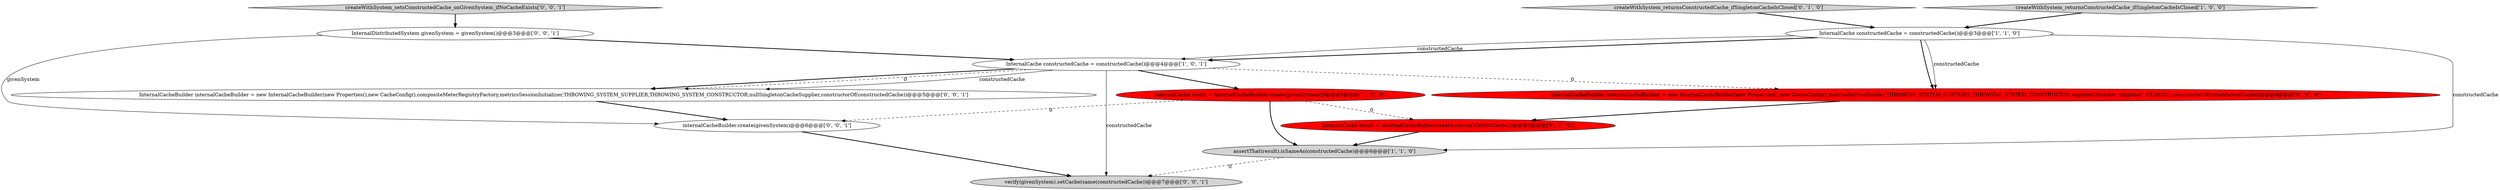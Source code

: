 digraph {
5 [style = filled, label = "createWithSystem_returnsConstructedCache_ifSingletonCacheIsClosed['0', '1', '0']", fillcolor = lightgray, shape = diamond image = "AAA0AAABBB2BBB"];
8 [style = filled, label = "createWithSystem_setsConstructedCache_onGivenSystem_ifNoCacheExists['0', '0', '1']", fillcolor = lightgray, shape = diamond image = "AAA0AAABBB3BBB"];
0 [style = filled, label = "assertThat(result).isSameAs(constructedCache)@@@6@@@['1', '1', '0']", fillcolor = lightgray, shape = ellipse image = "AAA0AAABBB1BBB"];
10 [style = filled, label = "internalCacheBuilder.create(givenSystem)@@@6@@@['0', '0', '1']", fillcolor = white, shape = ellipse image = "AAA0AAABBB3BBB"];
3 [style = filled, label = "InternalCache constructedCache = constructedCache()@@@4@@@['1', '0', '1']", fillcolor = white, shape = ellipse image = "AAA0AAABBB1BBB"];
4 [style = filled, label = "InternalCache constructedCache = constructedCache()@@@3@@@['1', '1', '0']", fillcolor = white, shape = ellipse image = "AAA0AAABBB1BBB"];
7 [style = filled, label = "InternalCache result = internalCacheBuilder.create(systemWithNoCache())@@@5@@@['0', '1', '0']", fillcolor = red, shape = ellipse image = "AAA1AAABBB2BBB"];
2 [style = filled, label = "createWithSystem_returnsConstructedCache_ifSingletonCacheIsClosed['1', '0', '0']", fillcolor = lightgray, shape = diamond image = "AAA0AAABBB1BBB"];
9 [style = filled, label = "verify(givenSystem).setCache(same(constructedCache))@@@7@@@['0', '0', '1']", fillcolor = lightgray, shape = ellipse image = "AAA0AAABBB3BBB"];
11 [style = filled, label = "InternalDistributedSystem givenSystem = givenSystem()@@@3@@@['0', '0', '1']", fillcolor = white, shape = ellipse image = "AAA0AAABBB3BBB"];
12 [style = filled, label = "InternalCacheBuilder internalCacheBuilder = new InternalCacheBuilder(new Properties(),new CacheConfig(),compositeMeterRegistryFactory,metricsSessionInitializer,THROWING_SYSTEM_SUPPLIER,THROWING_SYSTEM_CONSTRUCTOR,nullSingletonCacheSupplier,constructorOf(constructedCache))@@@5@@@['0', '0', '1']", fillcolor = white, shape = ellipse image = "AAA0AAABBB3BBB"];
1 [style = filled, label = "InternalCache result = internalCacheBuilder.create(givenSystem())@@@5@@@['1', '0', '0']", fillcolor = red, shape = ellipse image = "AAA1AAABBB1BBB"];
6 [style = filled, label = "InternalCacheBuilder internalCacheBuilder = new InternalCacheBuilder(new Properties(),new CacheConfig(),metricsServiceBuilder,THROWING_SYSTEM_SUPPLIER,THROWING_SYSTEM_CONSTRUCTOR,supplierOf(cache(\"singleton\",CLOSED)),constructorOf(constructedCache))@@@4@@@['0', '1', '0']", fillcolor = red, shape = ellipse image = "AAA1AAABBB2BBB"];
4->3 [style = bold, label=""];
4->3 [style = solid, label="constructedCache"];
3->6 [style = dashed, label="0"];
3->1 [style = bold, label=""];
3->9 [style = solid, label="constructedCache"];
4->6 [style = bold, label=""];
7->0 [style = bold, label=""];
1->0 [style = bold, label=""];
1->10 [style = dashed, label="0"];
3->12 [style = bold, label=""];
2->4 [style = bold, label=""];
11->10 [style = solid, label="givenSystem"];
12->10 [style = bold, label=""];
3->12 [style = dashed, label="0"];
3->12 [style = solid, label="constructedCache"];
11->3 [style = bold, label=""];
5->4 [style = bold, label=""];
4->0 [style = solid, label="constructedCache"];
10->9 [style = bold, label=""];
0->9 [style = dashed, label="0"];
1->7 [style = dashed, label="0"];
4->6 [style = solid, label="constructedCache"];
6->7 [style = bold, label=""];
8->11 [style = bold, label=""];
}
